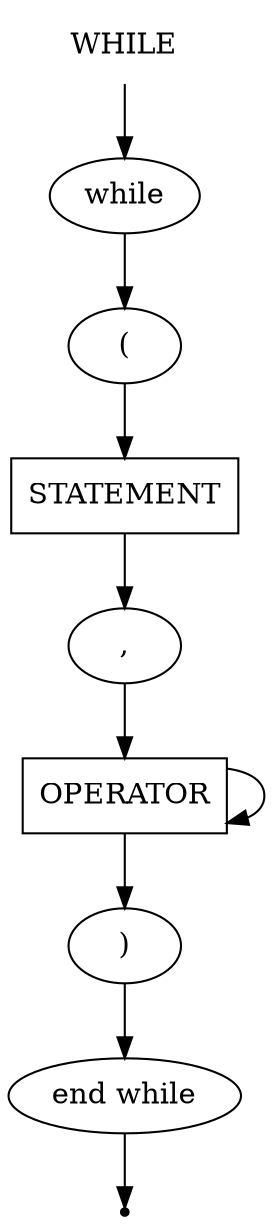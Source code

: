digraph WHILE{
    start [label=WHILE shape=plaintext]
    while [label=while shape=oval]
    statement [label=STATEMENT shape=box]
    oper [label=OPERATOR shape=box]
    open [label="(" shape=oval]
    comma [label="," shape=oval]
    close [label=")" shape=oval]
    end_while [label="end while" shape=oval]
    end [label="" shape=point]

    start -> while
    while -> open
    open -> statement
    statement -> comma
    comma -> oper
    oper -> oper
    oper -> close
    close -> end_while
    end_while -> end
}
